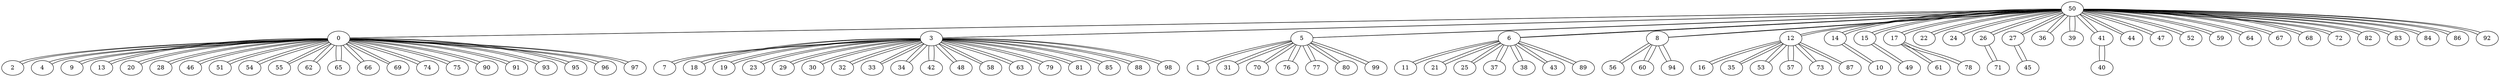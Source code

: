 graph {
50 -- 0
50 -- 3
50 -- 5
50 -- 6
50 -- 8
50 -- 12
50 -- 14
50 -- 15
50 -- 17
50 -- 22
50 -- 24
50 -- 26
50 -- 27
50 -- 36
50 -- 39
50 -- 41
50 -- 44
50 -- 47
50 -- 52
50 -- 59
50 -- 64
50 -- 67
50 -- 68
50 -- 72
50 -- 82
50 -- 83
50 -- 84
50 -- 86
50 -- 92
0 -- 50
0 -- 2
0 -- 4
0 -- 9
0 -- 13
0 -- 20
0 -- 28
0 -- 46
0 -- 51
0 -- 54
0 -- 55
0 -- 62
0 -- 65
0 -- 66
0 -- 69
0 -- 74
0 -- 75
0 -- 90
0 -- 91
0 -- 93
0 -- 95
0 -- 96
0 -- 97
3 -- 50
3 -- 7
3 -- 18
3 -- 19
3 -- 23
3 -- 29
3 -- 30
3 -- 32
3 -- 33
3 -- 34
3 -- 42
3 -- 48
3 -- 58
3 -- 63
3 -- 79
3 -- 81
3 -- 85
3 -- 88
3 -- 98
5 -- 50
5 -- 1
5 -- 31
5 -- 70
5 -- 76
5 -- 77
5 -- 80
5 -- 99
6 -- 50
6 -- 11
6 -- 21
6 -- 25
6 -- 37
6 -- 38
6 -- 43
6 -- 89
8 -- 50
8 -- 56
8 -- 60
8 -- 94
12 -- 50
12 -- 16
12 -- 35
12 -- 53
12 -- 57
12 -- 73
12 -- 87
14 -- 50
14 -- 10
15 -- 50
15 -- 49
17 -- 50
17 -- 61
17 -- 78
22 -- 50
24 -- 50
26 -- 50
26 -- 71
27 -- 50
27 -- 45
36 -- 50
39 -- 50
41 -- 50
41 -- 40
44 -- 50
47 -- 50
52 -- 50
59 -- 50
64 -- 50
67 -- 50
68 -- 50
72 -- 50
82 -- 50
83 -- 50
84 -- 50
86 -- 50
92 -- 50
2 -- 0
4 -- 0
9 -- 0
13 -- 0
20 -- 0
28 -- 0
46 -- 0
51 -- 0
54 -- 0
55 -- 0
62 -- 0
65 -- 0
66 -- 0
69 -- 0
74 -- 0
75 -- 0
90 -- 0
91 -- 0
93 -- 0
95 -- 0
96 -- 0
97 -- 0
7 -- 3
18 -- 3
19 -- 3
23 -- 3
29 -- 3
30 -- 3
32 -- 3
33 -- 3
34 -- 3
42 -- 3
48 -- 3
58 -- 3
63 -- 3
79 -- 3
81 -- 3
85 -- 3
88 -- 3
98 -- 3
1 -- 5
31 -- 5
70 -- 5
76 -- 5
77 -- 5
80 -- 5
99 -- 5
11 -- 6
21 -- 6
25 -- 6
37 -- 6
38 -- 6
43 -- 6
89 -- 6
56 -- 8
60 -- 8
94 -- 8
16 -- 12
35 -- 12
53 -- 12
57 -- 12
73 -- 12
87 -- 12
10 -- 14
49 -- 15
61 -- 17
78 -- 17
71 -- 26
45 -- 27
40 -- 41
}
